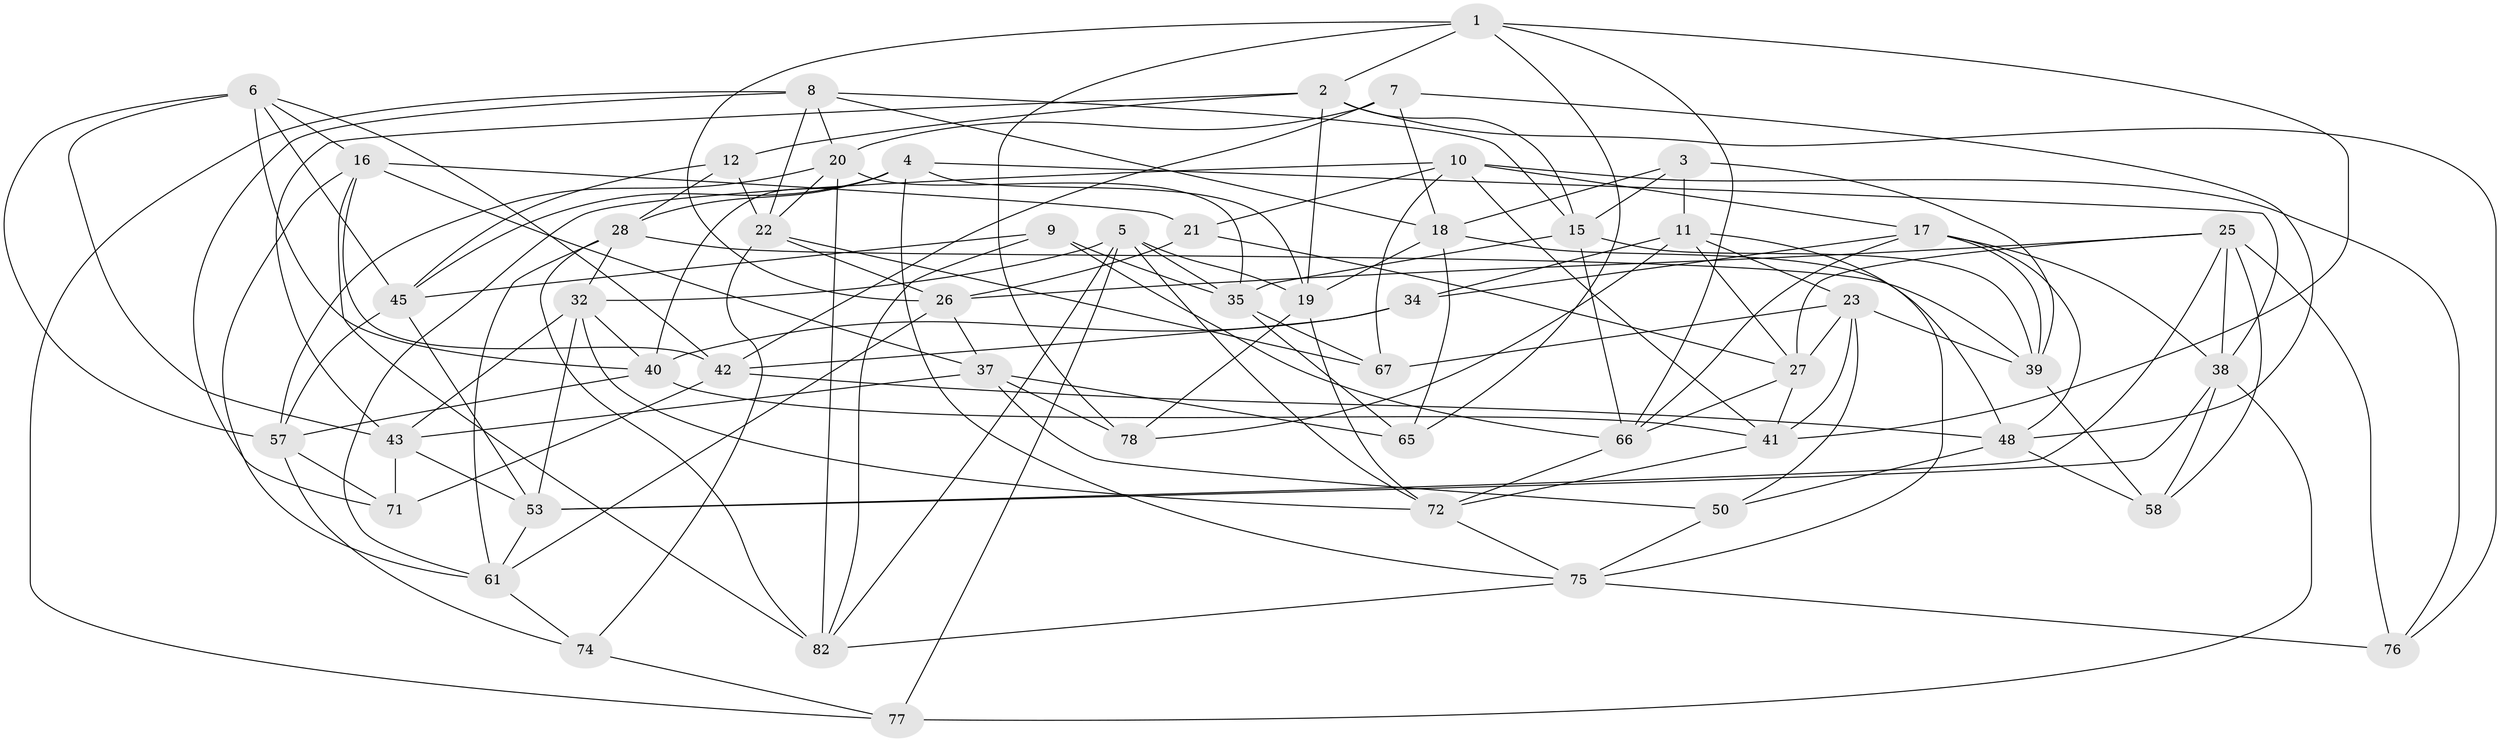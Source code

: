 // original degree distribution, {4: 1.0}
// Generated by graph-tools (version 1.1) at 2025/42/03/06/25 10:42:24]
// undirected, 53 vertices, 144 edges
graph export_dot {
graph [start="1"]
  node [color=gray90,style=filled];
  1 [super="+13"];
  2 [super="+84"];
  3;
  4 [super="+29"];
  5 [super="+89"];
  6 [super="+47"];
  7;
  8 [super="+36"];
  9;
  10 [super="+14"];
  11 [super="+54"];
  12;
  15 [super="+49"];
  16 [super="+52"];
  17 [super="+79"];
  18 [super="+51"];
  19 [super="+91"];
  20 [super="+64"];
  21;
  22 [super="+24"];
  23 [super="+80"];
  25 [super="+30"];
  26 [super="+33"];
  27 [super="+31"];
  28 [super="+60"];
  32 [super="+69"];
  34;
  35 [super="+68"];
  37 [super="+86"];
  38 [super="+46"];
  39 [super="+70"];
  40 [super="+62"];
  41 [super="+44"];
  42 [super="+56"];
  43 [super="+55"];
  45 [super="+63"];
  48 [super="+59"];
  50;
  53 [super="+73"];
  57 [super="+88"];
  58;
  61 [super="+81"];
  65;
  66 [super="+83"];
  67;
  71;
  72 [super="+85"];
  74;
  75 [super="+90"];
  76;
  77;
  78;
  82 [super="+87"];
  1 -- 78;
  1 -- 65;
  1 -- 41;
  1 -- 2;
  1 -- 66;
  1 -- 26;
  2 -- 43;
  2 -- 19;
  2 -- 76;
  2 -- 12;
  2 -- 15;
  3 -- 15;
  3 -- 18;
  3 -- 11;
  3 -- 39;
  4 -- 45;
  4 -- 75;
  4 -- 38;
  4 -- 19;
  4 -- 28;
  4 -- 40;
  5 -- 35;
  5 -- 32;
  5 -- 19;
  5 -- 72;
  5 -- 82;
  5 -- 77;
  6 -- 40;
  6 -- 42;
  6 -- 43;
  6 -- 16;
  6 -- 45;
  6 -- 57;
  7 -- 20;
  7 -- 48;
  7 -- 42;
  7 -- 18;
  8 -- 18;
  8 -- 77;
  8 -- 71;
  8 -- 22;
  8 -- 15;
  8 -- 20;
  9 -- 66;
  9 -- 35;
  9 -- 45;
  9 -- 82;
  10 -- 67;
  10 -- 17;
  10 -- 21;
  10 -- 61;
  10 -- 76;
  10 -- 41;
  11 -- 34;
  11 -- 78;
  11 -- 27;
  11 -- 23;
  11 -- 75;
  12 -- 45;
  12 -- 28;
  12 -- 22;
  15 -- 39;
  15 -- 35;
  15 -- 66;
  16 -- 21;
  16 -- 61;
  16 -- 42;
  16 -- 82;
  16 -- 37;
  17 -- 38;
  17 -- 34;
  17 -- 39;
  17 -- 48;
  17 -- 66;
  18 -- 65;
  18 -- 48;
  18 -- 19;
  19 -- 72;
  19 -- 78;
  20 -- 35;
  20 -- 57;
  20 -- 82;
  20 -- 22;
  21 -- 27;
  21 -- 26;
  22 -- 67;
  22 -- 74;
  22 -- 26;
  23 -- 41;
  23 -- 67;
  23 -- 50;
  23 -- 27;
  23 -- 39;
  25 -- 58;
  25 -- 76;
  25 -- 53;
  25 -- 38;
  25 -- 26;
  25 -- 27;
  26 -- 37;
  26 -- 61;
  27 -- 66;
  27 -- 41;
  28 -- 39;
  28 -- 82;
  28 -- 32;
  28 -- 61;
  32 -- 53;
  32 -- 43;
  32 -- 72;
  32 -- 40;
  34 -- 42;
  34 -- 40;
  35 -- 67;
  35 -- 65;
  37 -- 65;
  37 -- 43;
  37 -- 78;
  37 -- 50;
  38 -- 53;
  38 -- 58;
  38 -- 77;
  39 -- 58;
  40 -- 57;
  40 -- 41;
  41 -- 72;
  42 -- 71;
  42 -- 48;
  43 -- 71;
  43 -- 53;
  45 -- 57;
  45 -- 53;
  48 -- 58;
  48 -- 50;
  50 -- 75;
  53 -- 61;
  57 -- 74;
  57 -- 71;
  61 -- 74;
  66 -- 72;
  72 -- 75;
  74 -- 77;
  75 -- 76;
  75 -- 82;
}
